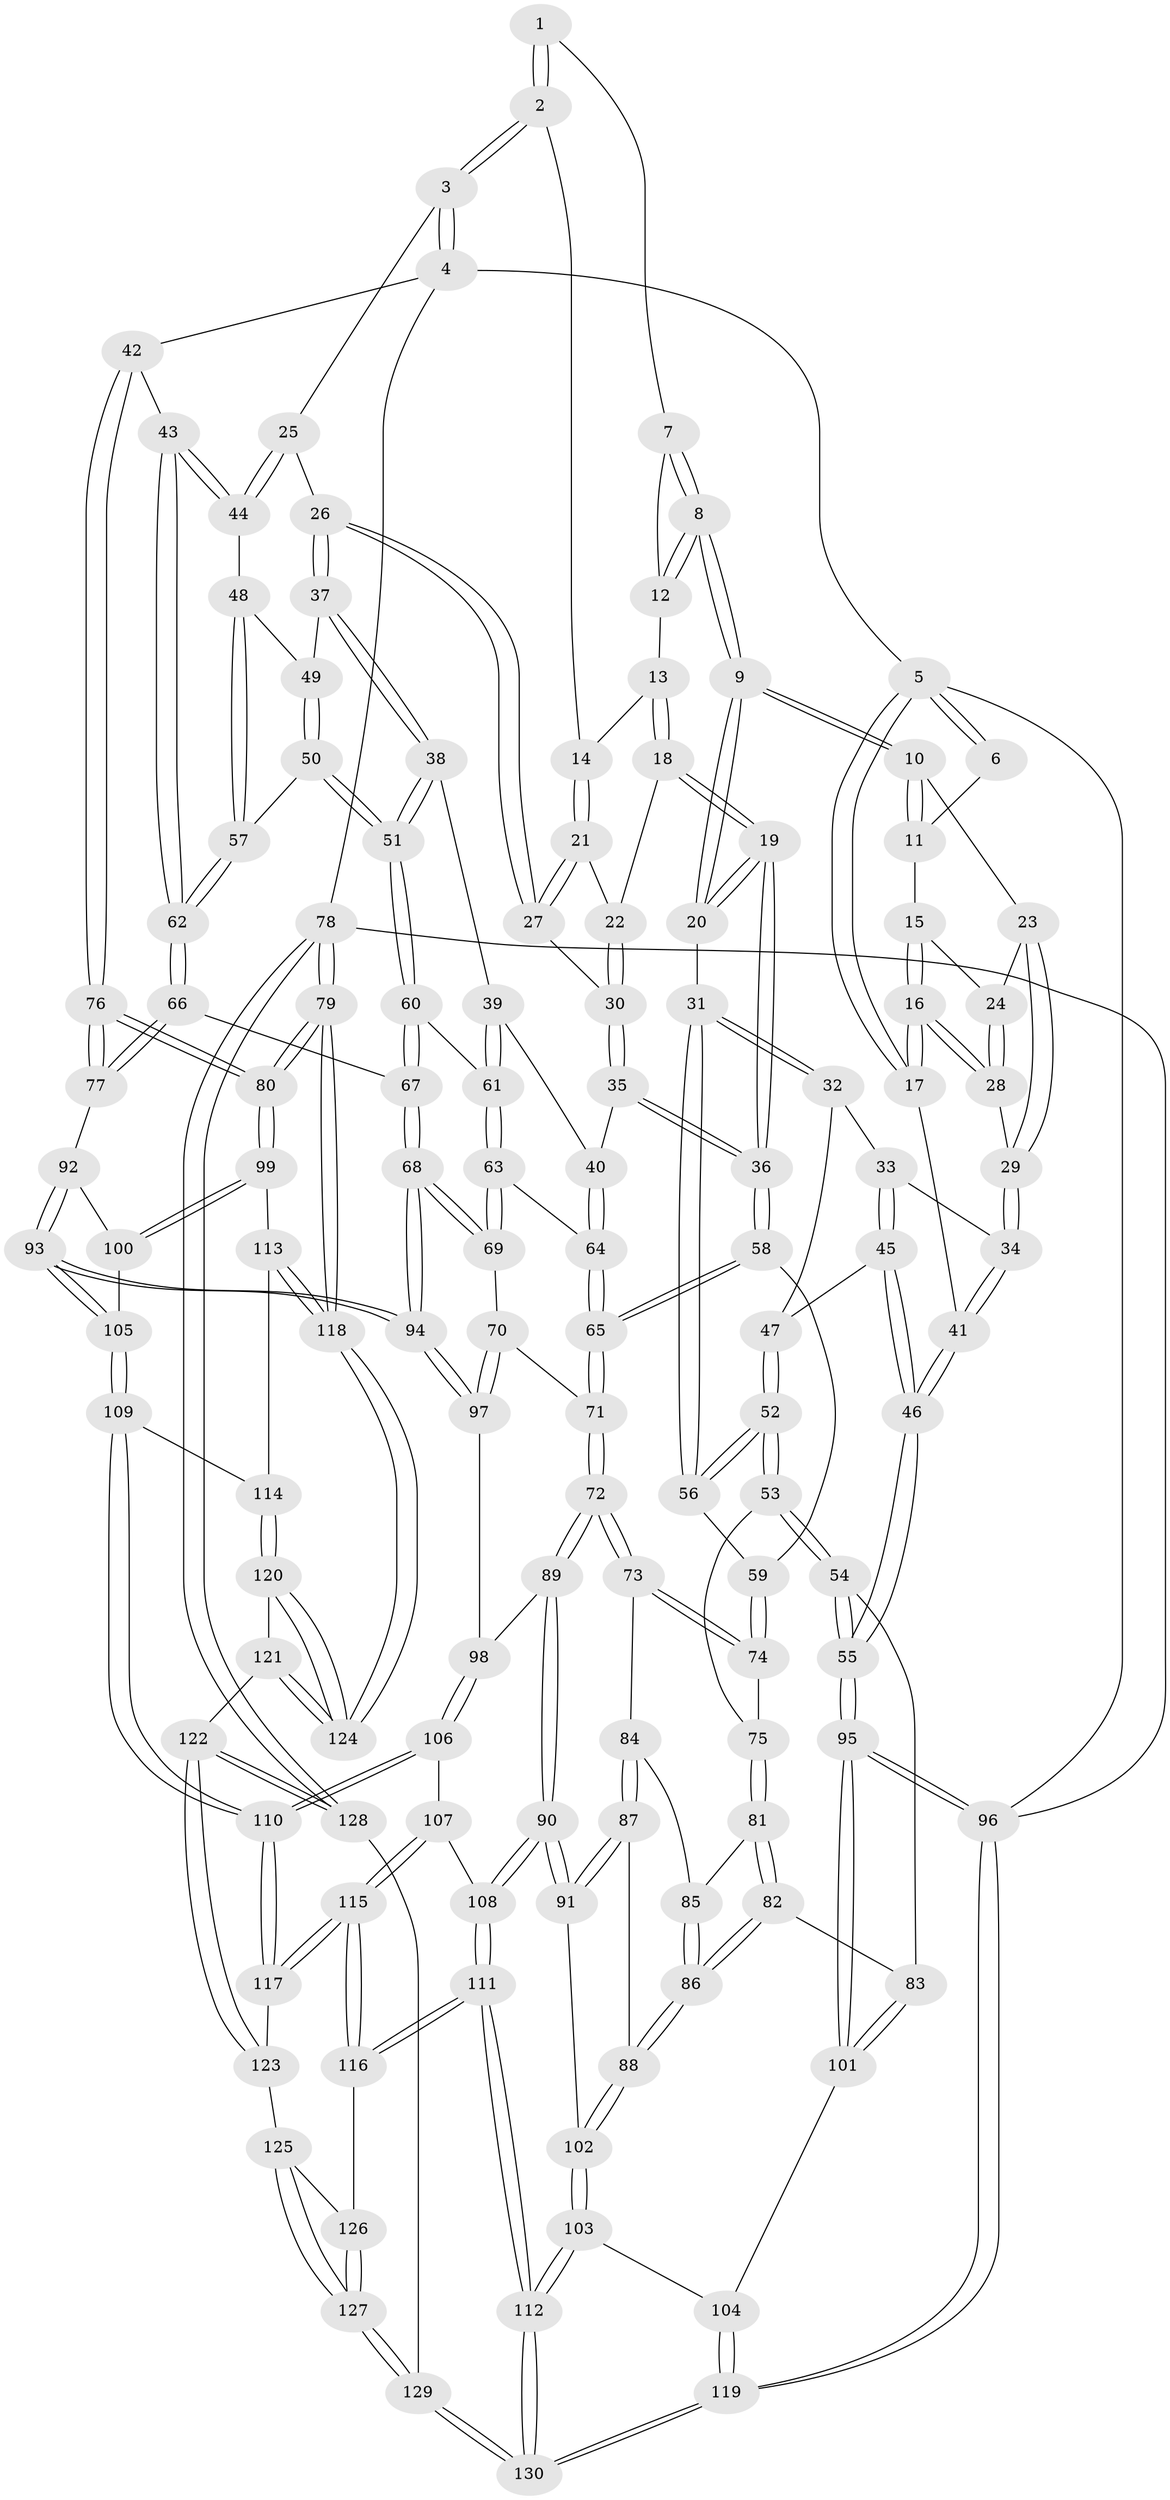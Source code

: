 // coarse degree distribution, {3: 0.12345679012345678, 4: 0.4444444444444444, 7: 0.024691358024691357, 5: 0.32098765432098764, 6: 0.08641975308641975}
// Generated by graph-tools (version 1.1) at 2025/52/02/27/25 19:52:38]
// undirected, 130 vertices, 322 edges
graph export_dot {
graph [start="1"]
  node [color=gray90,style=filled];
  1 [pos="+0.3324634961836137+0"];
  2 [pos="+0.6758251770039071+0"];
  3 [pos="+0.8347840938552965+0"];
  4 [pos="+1+0"];
  5 [pos="+0+0"];
  6 [pos="+0.134332458873611+0"];
  7 [pos="+0.3375200014908091+0"];
  8 [pos="+0.3125800760091971+0.08027507745831068"];
  9 [pos="+0.2808241792147676+0.15588422143882483"];
  10 [pos="+0.20020303506566323+0.09607800113636102"];
  11 [pos="+0.13720824823037236+0"];
  12 [pos="+0.4251441070624969+0.04815803485322823"];
  13 [pos="+0.4277949362936989+0.049739191509012834"];
  14 [pos="+0.6178974205155638+0"];
  15 [pos="+0.07355038553188506+0.052892564144715756"];
  16 [pos="+0+0.11855711027442566"];
  17 [pos="+0+0.14687283810905918"];
  18 [pos="+0.4711249150393469+0.11424118617101973"];
  19 [pos="+0.40971628710897606+0.22243021351292439"];
  20 [pos="+0.2868820796542742+0.1744072830749059"];
  21 [pos="+0.5211927700241574+0.05547593439038539"];
  22 [pos="+0.4807932532424632+0.10896420672204099"];
  23 [pos="+0.13876952558913175+0.10509464933405924"];
  24 [pos="+0.12567024689868683+0.09985993538192296"];
  25 [pos="+0.7757973489590674+0.02456507613868043"];
  26 [pos="+0.7458134324571473+0.10715915676234324"];
  27 [pos="+0.6191135427589486+0.14867076107398913"];
  28 [pos="+0.034761665922394824+0.14025004359041557"];
  29 [pos="+0.09790970844307391+0.18263525788951795"];
  30 [pos="+0.6120123649408373+0.15202710187269802"];
  31 [pos="+0.2524565049305978+0.21184795234082007"];
  32 [pos="+0.17475059838534204+0.2197296914208016"];
  33 [pos="+0.11100023591114162+0.20996389803030807"];
  34 [pos="+0.1031365927177194+0.2029945019374808"];
  35 [pos="+0.5096580692543047+0.2686216605167267"];
  36 [pos="+0.45117863617654597+0.28172719107352817"];
  37 [pos="+0.7496579422056278+0.15280962034753431"];
  38 [pos="+0.720261620507972+0.2310278745046662"];
  39 [pos="+0.7032079543159158+0.2504703873283258"];
  40 [pos="+0.594874553937525+0.2920487480307212"];
  41 [pos="+0+0.312626632643631"];
  42 [pos="+1+0.188037633741264"];
  43 [pos="+1+0.2621010069660113"];
  44 [pos="+0.9794700264444588+0.2572245090980862"];
  45 [pos="+0.09170272948759634+0.2798602401172624"];
  46 [pos="+0+0.40863795962399274"];
  47 [pos="+0.12424704529235142+0.29173283625453456"];
  48 [pos="+0.8928206419599379+0.26812288009850405"];
  49 [pos="+0.8251148147143298+0.22882222451004547"];
  50 [pos="+0.8181171491564919+0.3295140207469417"];
  51 [pos="+0.7835505325120559+0.3435321835985777"];
  52 [pos="+0.19989267688488566+0.3828221539560613"];
  53 [pos="+0.19719689951184455+0.38952988533094157"];
  54 [pos="+0.03743309159540681+0.4486503345633184"];
  55 [pos="+0+0.43760124308800474"];
  56 [pos="+0.21217102969933968+0.36665374304032167"];
  57 [pos="+0.8659485989493474+0.33880846359635786"];
  58 [pos="+0.44523563499332497+0.32456582855088684"];
  59 [pos="+0.4198871602944828+0.351649105825425"];
  60 [pos="+0.775692783459524+0.3687339797354876"];
  61 [pos="+0.6890755874952185+0.3752174223122768"];
  62 [pos="+0.906739932255591+0.43589550460483534"];
  63 [pos="+0.683589867479732+0.38119319091002835"];
  64 [pos="+0.6343665947209748+0.3840561545082425"];
  65 [pos="+0.5598294457097237+0.4546657865496526"];
  66 [pos="+0.9043843181192569+0.46202528361851725"];
  67 [pos="+0.8348482785356762+0.48317107328243897"];
  68 [pos="+0.803387918979547+0.5101603834029291"];
  69 [pos="+0.703166744978094+0.4315567307607361"];
  70 [pos="+0.599519211389378+0.5231188883775213"];
  71 [pos="+0.5649299256435198+0.5005874174582218"];
  72 [pos="+0.47298720501243835+0.554575604619179"];
  73 [pos="+0.4049724909560259+0.5206755559027506"];
  74 [pos="+0.3802327065881698+0.44617301246582125"];
  75 [pos="+0.2513357021168519+0.4617427806860288"];
  76 [pos="+1+0.5578248721875478"];
  77 [pos="+1+0.5177961393423174"];
  78 [pos="+1+1"];
  79 [pos="+1+1"];
  80 [pos="+1+0.7144777147975875"];
  81 [pos="+0.250359462876233+0.5096311414535836"];
  82 [pos="+0.22041984218442753+0.5876314106674406"];
  83 [pos="+0.18425477584890435+0.5962729262824175"];
  84 [pos="+0.38420328384656366+0.5352926462960418"];
  85 [pos="+0.3488791965069961+0.5409028995373585"];
  86 [pos="+0.27167372795698547+0.6247152823947081"];
  87 [pos="+0.36413876416063057+0.5910998246864603"];
  88 [pos="+0.2740664233803519+0.6275060296810282"];
  89 [pos="+0.4674846896332556+0.6331339678142471"];
  90 [pos="+0.4428496948898713+0.6732426744536635"];
  91 [pos="+0.3941973762624593+0.6593279600768976"];
  92 [pos="+0.936549850191908+0.5954684724023872"];
  93 [pos="+0.7526014362076078+0.6115454610279839"];
  94 [pos="+0.7503958269857708+0.6074092117021177"];
  95 [pos="+0+0.6513986390403933"];
  96 [pos="+0+1"];
  97 [pos="+0.6685959024274027+0.594983087566515"];
  98 [pos="+0.6018146077177727+0.6617087639228264"];
  99 [pos="+1+0.7343011842470551"];
  100 [pos="+0.898189054545093+0.6640789950018734"];
  101 [pos="+0.08820748099985212+0.722193610306199"];
  102 [pos="+0.29405481703495134+0.6682724434040362"];
  103 [pos="+0.26288482745751934+0.8443324714679438"];
  104 [pos="+0.14112611710142087+0.7830915698608181"];
  105 [pos="+0.7772748733184071+0.6691168483433244"];
  106 [pos="+0.5731478253501129+0.7770749785975875"];
  107 [pos="+0.5722000040438804+0.7769451799186436"];
  108 [pos="+0.4471134915760549+0.7060592170203446"];
  109 [pos="+0.777082378033285+0.7356196524759382"];
  110 [pos="+0.6118034004871734+0.8175755404016516"];
  111 [pos="+0.32147822415034233+0.8821555805914534"];
  112 [pos="+0.2992021047843142+0.891301123281315"];
  113 [pos="+0.8860518694724466+0.8023064808694308"];
  114 [pos="+0.8286389944047486+0.8089214916265854"];
  115 [pos="+0.3981278411806359+0.8716312930994652"];
  116 [pos="+0.37144056604483194+0.882648444674765"];
  117 [pos="+0.6132283994931892+0.8597226632088469"];
  118 [pos="+1+1"];
  119 [pos="+0+1"];
  120 [pos="+0.8277212405512415+0.8141864038774023"];
  121 [pos="+0.7922994830965157+0.9084318268439601"];
  122 [pos="+0.734393933414521+0.9623054884609841"];
  123 [pos="+0.6156835395833932+0.876232836518606"];
  124 [pos="+1+1"];
  125 [pos="+0.59285597056241+0.9000503190875069"];
  126 [pos="+0.4730081557974967+0.921261646938135"];
  127 [pos="+0.5436328334480536+1"];
  128 [pos="+0.727115428985158+1"];
  129 [pos="+0.5398908002904144+1"];
  130 [pos="+0.23122980425982254+1"];
  1 -- 2;
  1 -- 2;
  1 -- 7;
  2 -- 3;
  2 -- 3;
  2 -- 14;
  3 -- 4;
  3 -- 4;
  3 -- 25;
  4 -- 5;
  4 -- 42;
  4 -- 78;
  5 -- 6;
  5 -- 6;
  5 -- 17;
  5 -- 17;
  5 -- 96;
  6 -- 11;
  7 -- 8;
  7 -- 8;
  7 -- 12;
  8 -- 9;
  8 -- 9;
  8 -- 12;
  8 -- 12;
  9 -- 10;
  9 -- 10;
  9 -- 20;
  9 -- 20;
  10 -- 11;
  10 -- 11;
  10 -- 23;
  11 -- 15;
  12 -- 13;
  13 -- 14;
  13 -- 18;
  13 -- 18;
  14 -- 21;
  14 -- 21;
  15 -- 16;
  15 -- 16;
  15 -- 24;
  16 -- 17;
  16 -- 17;
  16 -- 28;
  16 -- 28;
  17 -- 41;
  18 -- 19;
  18 -- 19;
  18 -- 22;
  19 -- 20;
  19 -- 20;
  19 -- 36;
  19 -- 36;
  20 -- 31;
  21 -- 22;
  21 -- 27;
  21 -- 27;
  22 -- 30;
  22 -- 30;
  23 -- 24;
  23 -- 29;
  23 -- 29;
  24 -- 28;
  24 -- 28;
  25 -- 26;
  25 -- 44;
  25 -- 44;
  26 -- 27;
  26 -- 27;
  26 -- 37;
  26 -- 37;
  27 -- 30;
  28 -- 29;
  29 -- 34;
  29 -- 34;
  30 -- 35;
  30 -- 35;
  31 -- 32;
  31 -- 32;
  31 -- 56;
  31 -- 56;
  32 -- 33;
  32 -- 47;
  33 -- 34;
  33 -- 45;
  33 -- 45;
  34 -- 41;
  34 -- 41;
  35 -- 36;
  35 -- 36;
  35 -- 40;
  36 -- 58;
  36 -- 58;
  37 -- 38;
  37 -- 38;
  37 -- 49;
  38 -- 39;
  38 -- 51;
  38 -- 51;
  39 -- 40;
  39 -- 61;
  39 -- 61;
  40 -- 64;
  40 -- 64;
  41 -- 46;
  41 -- 46;
  42 -- 43;
  42 -- 76;
  42 -- 76;
  43 -- 44;
  43 -- 44;
  43 -- 62;
  43 -- 62;
  44 -- 48;
  45 -- 46;
  45 -- 46;
  45 -- 47;
  46 -- 55;
  46 -- 55;
  47 -- 52;
  47 -- 52;
  48 -- 49;
  48 -- 57;
  48 -- 57;
  49 -- 50;
  49 -- 50;
  50 -- 51;
  50 -- 51;
  50 -- 57;
  51 -- 60;
  51 -- 60;
  52 -- 53;
  52 -- 53;
  52 -- 56;
  52 -- 56;
  53 -- 54;
  53 -- 54;
  53 -- 75;
  54 -- 55;
  54 -- 55;
  54 -- 83;
  55 -- 95;
  55 -- 95;
  56 -- 59;
  57 -- 62;
  57 -- 62;
  58 -- 59;
  58 -- 65;
  58 -- 65;
  59 -- 74;
  59 -- 74;
  60 -- 61;
  60 -- 67;
  60 -- 67;
  61 -- 63;
  61 -- 63;
  62 -- 66;
  62 -- 66;
  63 -- 64;
  63 -- 69;
  63 -- 69;
  64 -- 65;
  64 -- 65;
  65 -- 71;
  65 -- 71;
  66 -- 67;
  66 -- 77;
  66 -- 77;
  67 -- 68;
  67 -- 68;
  68 -- 69;
  68 -- 69;
  68 -- 94;
  68 -- 94;
  69 -- 70;
  70 -- 71;
  70 -- 97;
  70 -- 97;
  71 -- 72;
  71 -- 72;
  72 -- 73;
  72 -- 73;
  72 -- 89;
  72 -- 89;
  73 -- 74;
  73 -- 74;
  73 -- 84;
  74 -- 75;
  75 -- 81;
  75 -- 81;
  76 -- 77;
  76 -- 77;
  76 -- 80;
  76 -- 80;
  77 -- 92;
  78 -- 79;
  78 -- 79;
  78 -- 128;
  78 -- 128;
  78 -- 96;
  79 -- 80;
  79 -- 80;
  79 -- 118;
  79 -- 118;
  80 -- 99;
  80 -- 99;
  81 -- 82;
  81 -- 82;
  81 -- 85;
  82 -- 83;
  82 -- 86;
  82 -- 86;
  83 -- 101;
  83 -- 101;
  84 -- 85;
  84 -- 87;
  84 -- 87;
  85 -- 86;
  85 -- 86;
  86 -- 88;
  86 -- 88;
  87 -- 88;
  87 -- 91;
  87 -- 91;
  88 -- 102;
  88 -- 102;
  89 -- 90;
  89 -- 90;
  89 -- 98;
  90 -- 91;
  90 -- 91;
  90 -- 108;
  90 -- 108;
  91 -- 102;
  92 -- 93;
  92 -- 93;
  92 -- 100;
  93 -- 94;
  93 -- 94;
  93 -- 105;
  93 -- 105;
  94 -- 97;
  94 -- 97;
  95 -- 96;
  95 -- 96;
  95 -- 101;
  95 -- 101;
  96 -- 119;
  96 -- 119;
  97 -- 98;
  98 -- 106;
  98 -- 106;
  99 -- 100;
  99 -- 100;
  99 -- 113;
  100 -- 105;
  101 -- 104;
  102 -- 103;
  102 -- 103;
  103 -- 104;
  103 -- 112;
  103 -- 112;
  104 -- 119;
  104 -- 119;
  105 -- 109;
  105 -- 109;
  106 -- 107;
  106 -- 110;
  106 -- 110;
  107 -- 108;
  107 -- 115;
  107 -- 115;
  108 -- 111;
  108 -- 111;
  109 -- 110;
  109 -- 110;
  109 -- 114;
  110 -- 117;
  110 -- 117;
  111 -- 112;
  111 -- 112;
  111 -- 116;
  111 -- 116;
  112 -- 130;
  112 -- 130;
  113 -- 114;
  113 -- 118;
  113 -- 118;
  114 -- 120;
  114 -- 120;
  115 -- 116;
  115 -- 116;
  115 -- 117;
  115 -- 117;
  116 -- 126;
  117 -- 123;
  118 -- 124;
  118 -- 124;
  119 -- 130;
  119 -- 130;
  120 -- 121;
  120 -- 124;
  120 -- 124;
  121 -- 122;
  121 -- 124;
  121 -- 124;
  122 -- 123;
  122 -- 123;
  122 -- 128;
  122 -- 128;
  123 -- 125;
  125 -- 126;
  125 -- 127;
  125 -- 127;
  126 -- 127;
  126 -- 127;
  127 -- 129;
  127 -- 129;
  128 -- 129;
  129 -- 130;
  129 -- 130;
}
